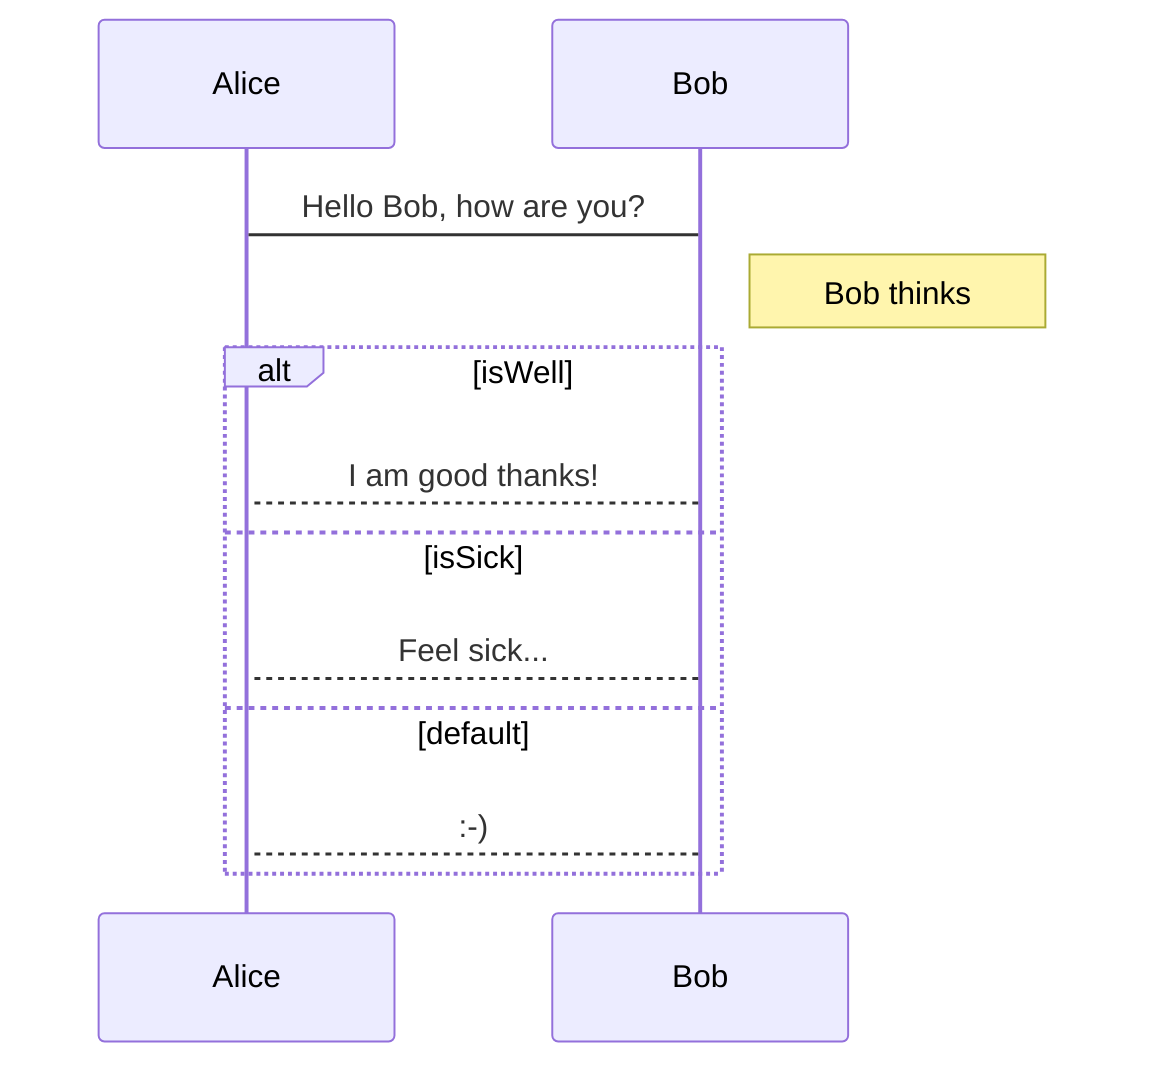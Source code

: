 sequenceDiagram
Alice->Bob: Hello Bob, how are you?

%% Comment
Note right of Bob: Bob thinks
alt isWell

Bob-->Alice: I am good thanks!
else isSick
Bob-->Alice: Feel sick...
else default
Bob-->Alice: :-)
end
